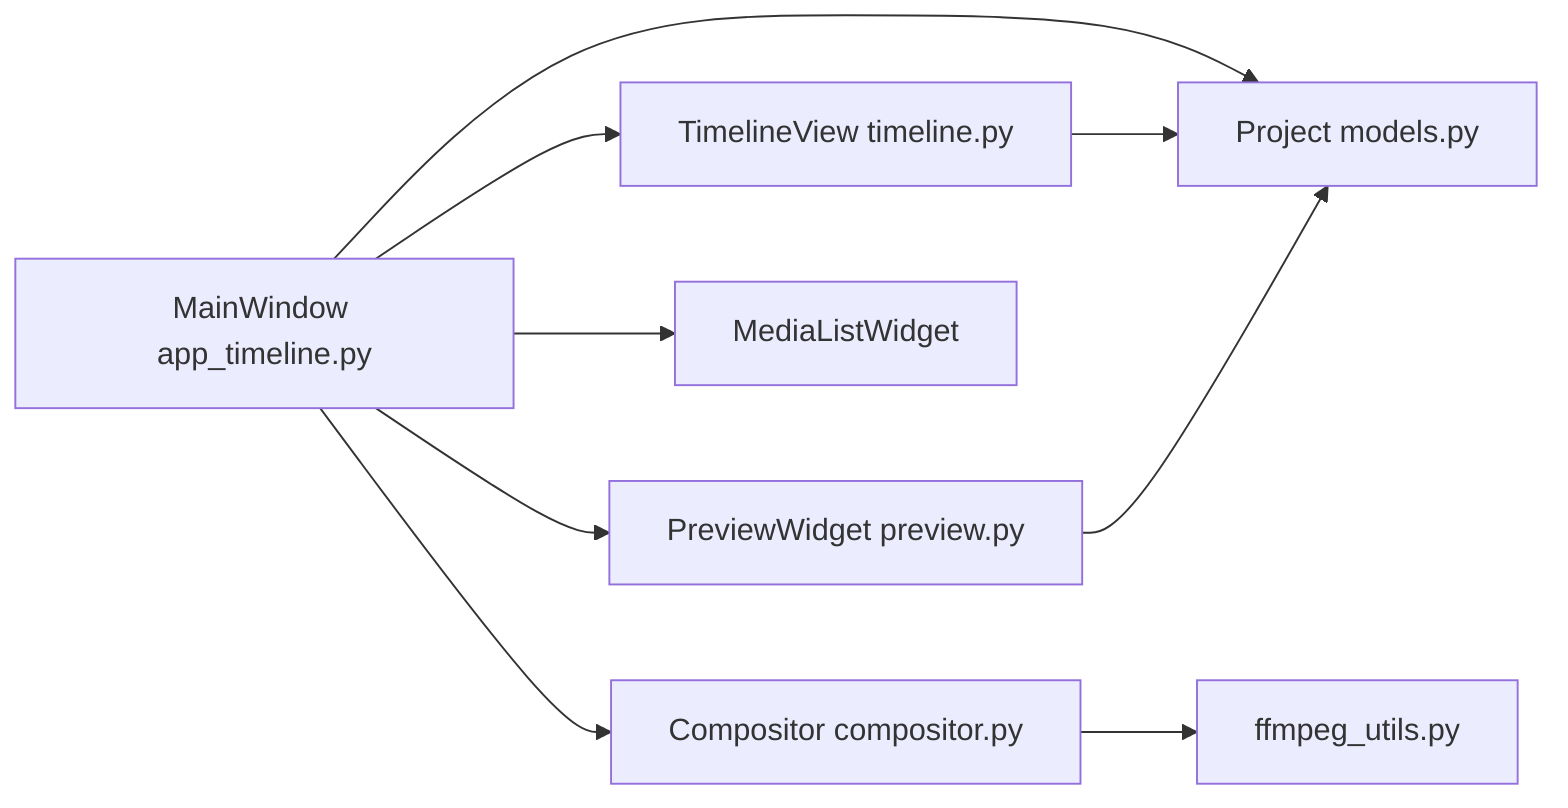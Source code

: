flowchart LR
  A["MainWindow app_timeline.py"] --> B["TimelineView timeline.py"]
  A --> C["PreviewWidget preview.py"]
  A --> D["MediaListWidget"]
  A --> E["Project models.py"]
  B --> E
  C --> E
  A --> F["Compositor compositor.py"]
  F --> G["ffmpeg_utils.py"]